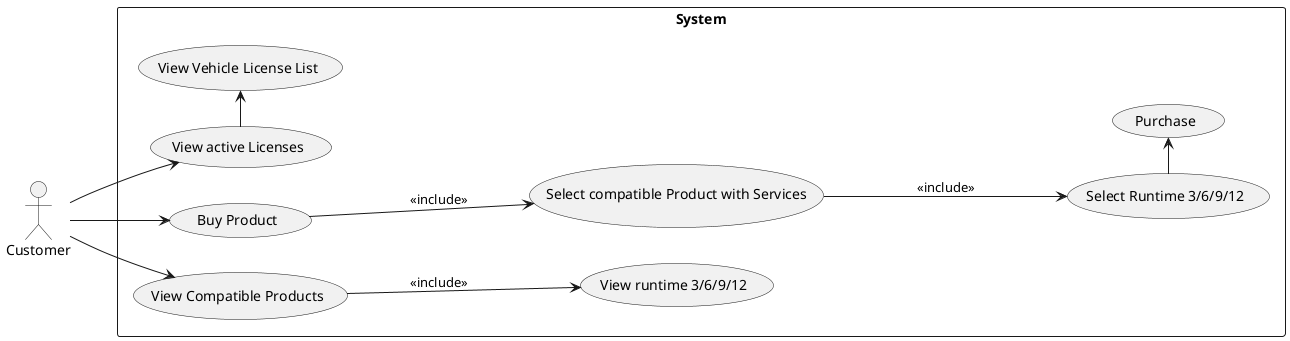 @startuml
left to right direction

actor "Customer" as at
rectangle System{



(Buy Product) ---> (Select compatible Product with Services): <<include>>
(Select compatible Product with Services) ----> (Select Runtime 3/6/9/12): <<include>>
(Select Runtime 3/6/9/12) ->(Purchase)



(View Compatible Products)---> (View runtime 3/6/9/12): << include>>


(View active Licenses)->(View Vehicle License List)
}

at --> (View Compatible Products)
at --> (Buy Product)
at -> (View active Licenses)

@enduml
